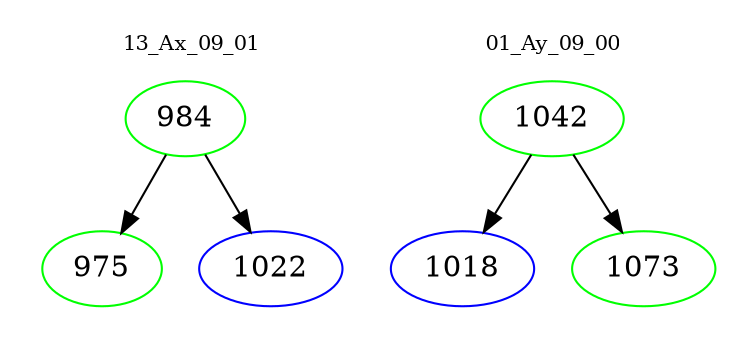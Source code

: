 digraph{
subgraph cluster_0 {
color = white
label = "13_Ax_09_01";
fontsize=10;
T0_984 [label="984", color="green"]
T0_984 -> T0_975 [color="black"]
T0_975 [label="975", color="green"]
T0_984 -> T0_1022 [color="black"]
T0_1022 [label="1022", color="blue"]
}
subgraph cluster_1 {
color = white
label = "01_Ay_09_00";
fontsize=10;
T1_1042 [label="1042", color="green"]
T1_1042 -> T1_1018 [color="black"]
T1_1018 [label="1018", color="blue"]
T1_1042 -> T1_1073 [color="black"]
T1_1073 [label="1073", color="green"]
}
}
